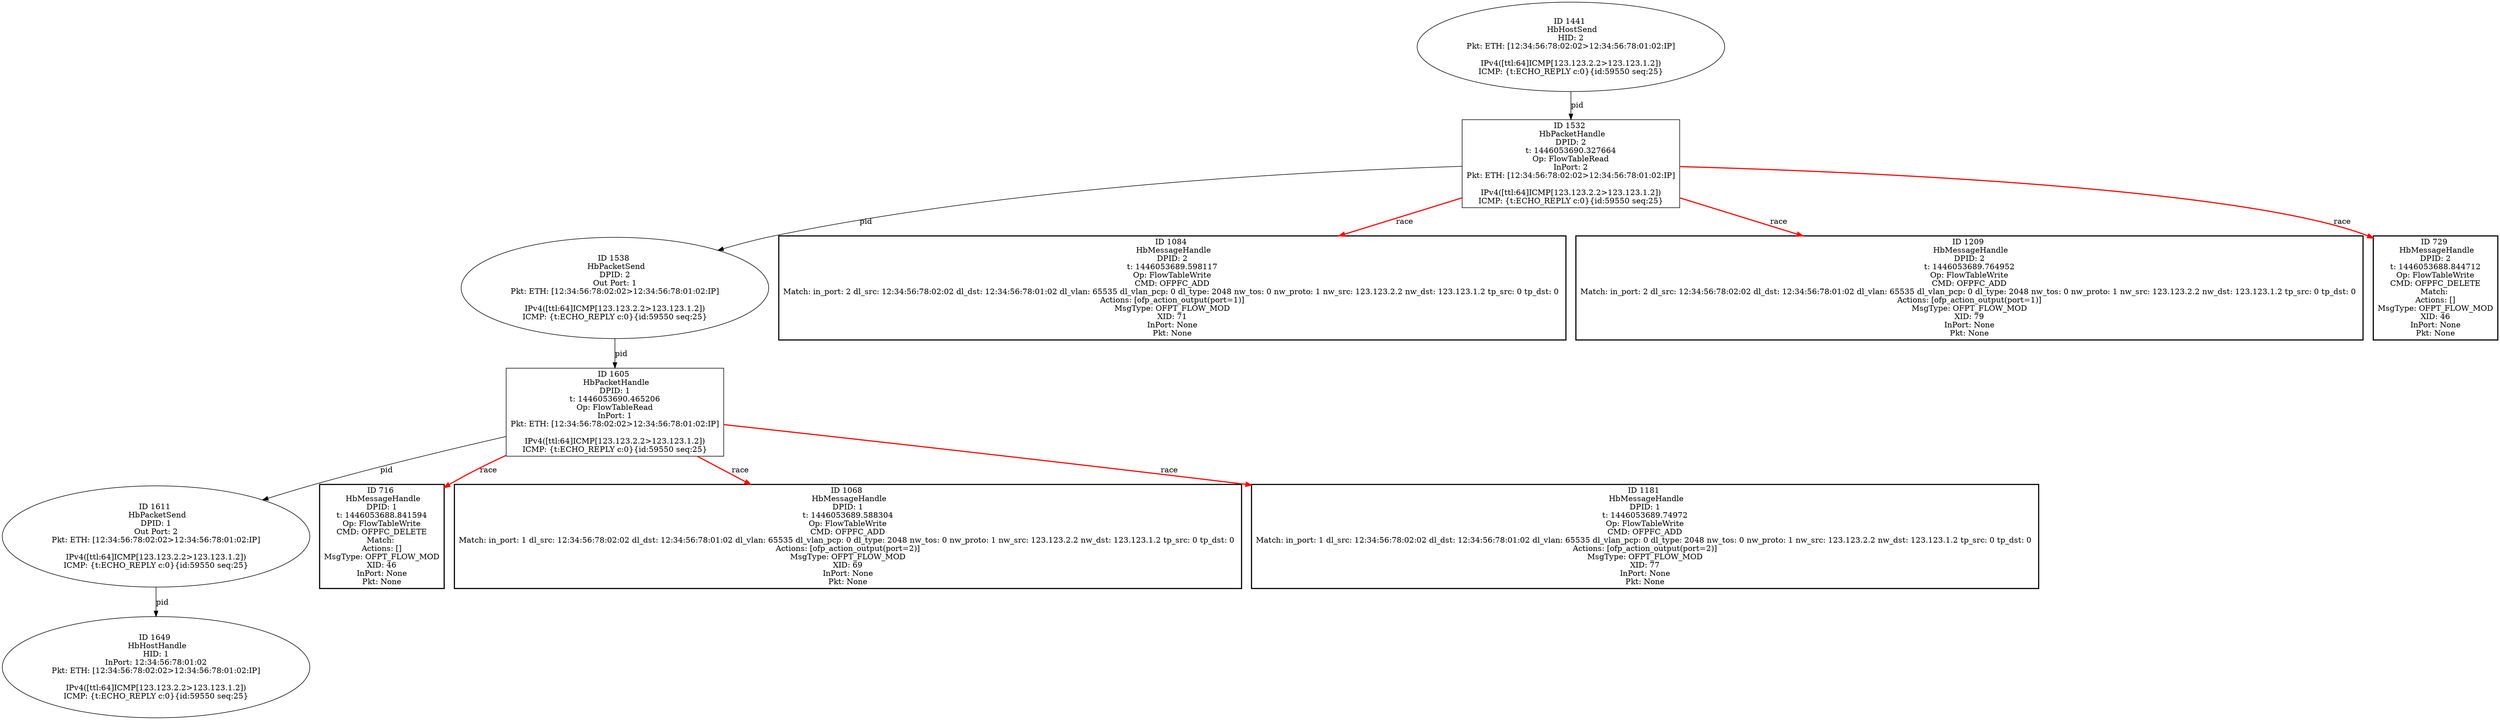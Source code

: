 strict digraph G {
1441 [shape=oval, event=<hb_events.HbHostSend object at 0x103d70550>, label="ID 1441 
 HbHostSend
HID: 2
Pkt: ETH: [12:34:56:78:02:02>12:34:56:78:01:02:IP]

IPv4([ttl:64]ICMP[123.123.2.2>123.123.1.2])
ICMP: {t:ECHO_REPLY c:0}{id:59550 seq:25}"];
1538 [shape=oval, event=<hb_events.HbPacketSend object at 0x103d19f50>, label="ID 1538 
 HbPacketSend
DPID: 2
Out Port: 1
Pkt: ETH: [12:34:56:78:02:02>12:34:56:78:01:02:IP]

IPv4([ttl:64]ICMP[123.123.2.2>123.123.1.2])
ICMP: {t:ECHO_REPLY c:0}{id:59550 seq:25}"];
1605 [shape=box, event=<hb_events.HbPacketHandle object at 0x103e33a50>, label="ID 1605 
 HbPacketHandle
DPID: 1
t: 1446053690.465206
Op: FlowTableRead
InPort: 1
Pkt: ETH: [12:34:56:78:02:02>12:34:56:78:01:02:IP]

IPv4([ttl:64]ICMP[123.123.2.2>123.123.1.2])
ICMP: {t:ECHO_REPLY c:0}{id:59550 seq:25}"];
1084 [shape=box, style=bold, event=<hb_events.HbMessageHandle object at 0x103c34ad0>, label="ID 1084 
 HbMessageHandle
DPID: 2
t: 1446053689.598117
Op: FlowTableWrite
CMD: OFPFC_ADD
Match: in_port: 2 dl_src: 12:34:56:78:02:02 dl_dst: 12:34:56:78:01:02 dl_vlan: 65535 dl_vlan_pcp: 0 dl_type: 2048 nw_tos: 0 nw_proto: 1 nw_src: 123.123.2.2 nw_dst: 123.123.1.2 tp_src: 0 tp_dst: 0 
Actions: [ofp_action_output(port=1)]
MsgType: OFPT_FLOW_MOD
XID: 71
InPort: None
Pkt: None"];
1611 [shape=oval, event=<hb_events.HbPacketSend object at 0x103e33350>, label="ID 1611 
 HbPacketSend
DPID: 1
Out Port: 2
Pkt: ETH: [12:34:56:78:02:02>12:34:56:78:01:02:IP]

IPv4([ttl:64]ICMP[123.123.2.2>123.123.1.2])
ICMP: {t:ECHO_REPLY c:0}{id:59550 seq:25}"];
716 [shape=box, style=bold, event=<hb_events.HbMessageHandle object at 0x103b01750>, label="ID 716 
 HbMessageHandle
DPID: 1
t: 1446053688.841594
Op: FlowTableWrite
CMD: OFPFC_DELETE
Match: 
Actions: []
MsgType: OFPT_FLOW_MOD
XID: 46
InPort: None
Pkt: None"];
1068 [shape=box, style=bold, event=<hb_events.HbMessageHandle object at 0x103c27810>, label="ID 1068 
 HbMessageHandle
DPID: 1
t: 1446053689.588304
Op: FlowTableWrite
CMD: OFPFC_ADD
Match: in_port: 1 dl_src: 12:34:56:78:02:02 dl_dst: 12:34:56:78:01:02 dl_vlan: 65535 dl_vlan_pcp: 0 dl_type: 2048 nw_tos: 0 nw_proto: 1 nw_src: 123.123.2.2 nw_dst: 123.123.1.2 tp_src: 0 tp_dst: 0 
Actions: [ofp_action_output(port=2)]
MsgType: OFPT_FLOW_MOD
XID: 69
InPort: None
Pkt: None"];
1649 [shape=oval, event=<hb_events.HbHostHandle object at 0x103e59650>, label="ID 1649 
 HbHostHandle
HID: 1
InPort: 12:34:56:78:01:02
Pkt: ETH: [12:34:56:78:02:02>12:34:56:78:01:02:IP]

IPv4([ttl:64]ICMP[123.123.2.2>123.123.1.2])
ICMP: {t:ECHO_REPLY c:0}{id:59550 seq:25}"];
1209 [shape=box, style=bold, event=<hb_events.HbMessageHandle object at 0x103cb4850>, label="ID 1209 
 HbMessageHandle
DPID: 2
t: 1446053689.764952
Op: FlowTableWrite
CMD: OFPFC_ADD
Match: in_port: 2 dl_src: 12:34:56:78:02:02 dl_dst: 12:34:56:78:01:02 dl_vlan: 65535 dl_vlan_pcp: 0 dl_type: 2048 nw_tos: 0 nw_proto: 1 nw_src: 123.123.2.2 nw_dst: 123.123.1.2 tp_src: 0 tp_dst: 0 
Actions: [ofp_action_output(port=1)]
MsgType: OFPT_FLOW_MOD
XID: 79
InPort: None
Pkt: None"];
729 [shape=box, style=bold, event=<hb_events.HbMessageHandle object at 0x103b01ed0>, label="ID 729 
 HbMessageHandle
DPID: 2
t: 1446053688.844712
Op: FlowTableWrite
CMD: OFPFC_DELETE
Match: 
Actions: []
MsgType: OFPT_FLOW_MOD
XID: 46
InPort: None
Pkt: None"];
1532 [shape=box, event=<hb_events.HbPacketHandle object at 0x103d19b10>, label="ID 1532 
 HbPacketHandle
DPID: 2
t: 1446053690.327664
Op: FlowTableRead
InPort: 2
Pkt: ETH: [12:34:56:78:02:02>12:34:56:78:01:02:IP]

IPv4([ttl:64]ICMP[123.123.2.2>123.123.1.2])
ICMP: {t:ECHO_REPLY c:0}{id:59550 seq:25}"];
1181 [shape=box, style=bold, event=<hb_events.HbMessageHandle object at 0x103bee0d0>, label="ID 1181 
 HbMessageHandle
DPID: 1
t: 1446053689.74972
Op: FlowTableWrite
CMD: OFPFC_ADD
Match: in_port: 1 dl_src: 12:34:56:78:02:02 dl_dst: 12:34:56:78:01:02 dl_vlan: 65535 dl_vlan_pcp: 0 dl_type: 2048 nw_tos: 0 nw_proto: 1 nw_src: 123.123.2.2 nw_dst: 123.123.1.2 tp_src: 0 tp_dst: 0 
Actions: [ofp_action_output(port=2)]
MsgType: OFPT_FLOW_MOD
XID: 77
InPort: None
Pkt: None"];
1441 -> 1532  [rel=pid, label=pid];
1538 -> 1605  [rel=pid, label=pid];
1605 -> 1068  [harmful=True, color=red, style=bold, rel=race, label=race];
1605 -> 1611  [rel=pid, label=pid];
1605 -> 716  [harmful=True, color=red, style=bold, rel=race, label=race];
1605 -> 1181  [harmful=True, color=red, style=bold, rel=race, label=race];
1611 -> 1649  [rel=pid, label=pid];
1532 -> 729  [harmful=True, color=red, style=bold, rel=race, label=race];
1532 -> 1538  [rel=pid, label=pid];
1532 -> 1084  [harmful=True, color=red, style=bold, rel=race, label=race];
1532 -> 1209  [harmful=True, color=red, style=bold, rel=race, label=race];
}
